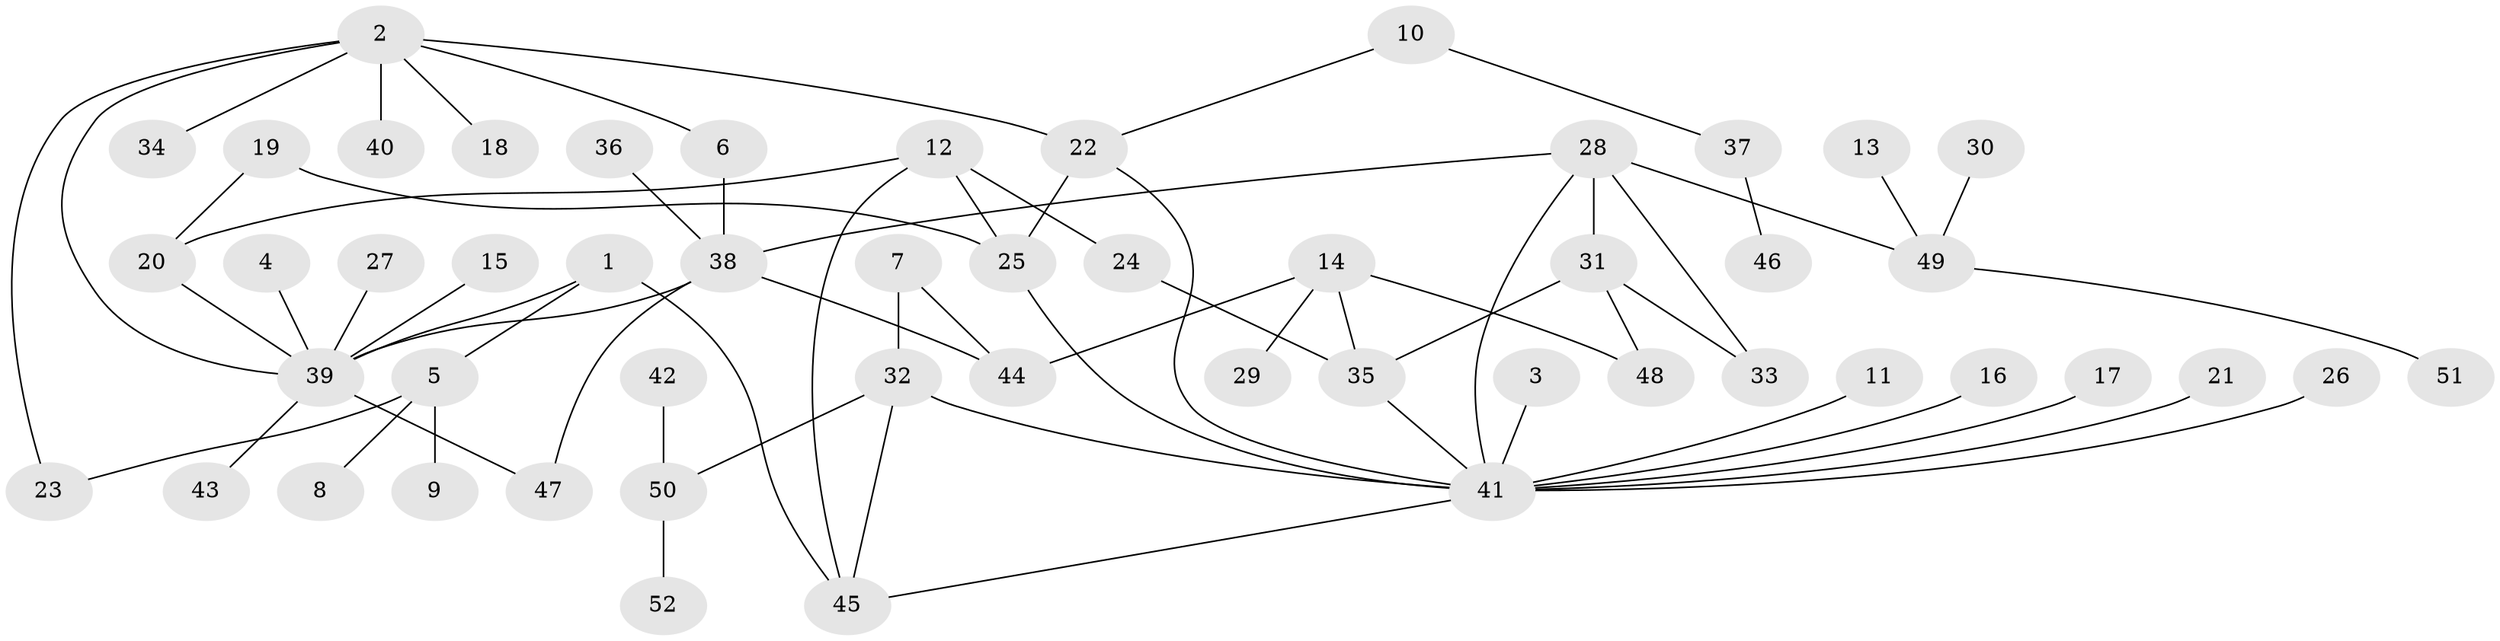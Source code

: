 // original degree distribution, {3: 0.1346153846153846, 6: 0.04807692307692308, 5: 0.07692307692307693, 7: 0.019230769230769232, 2: 0.2692307692307692, 4: 0.028846153846153848, 1: 0.4230769230769231}
// Generated by graph-tools (version 1.1) at 2025/25/03/09/25 03:25:36]
// undirected, 52 vertices, 67 edges
graph export_dot {
graph [start="1"]
  node [color=gray90,style=filled];
  1;
  2;
  3;
  4;
  5;
  6;
  7;
  8;
  9;
  10;
  11;
  12;
  13;
  14;
  15;
  16;
  17;
  18;
  19;
  20;
  21;
  22;
  23;
  24;
  25;
  26;
  27;
  28;
  29;
  30;
  31;
  32;
  33;
  34;
  35;
  36;
  37;
  38;
  39;
  40;
  41;
  42;
  43;
  44;
  45;
  46;
  47;
  48;
  49;
  50;
  51;
  52;
  1 -- 5 [weight=1.0];
  1 -- 39 [weight=1.0];
  1 -- 45 [weight=1.0];
  2 -- 6 [weight=1.0];
  2 -- 18 [weight=1.0];
  2 -- 22 [weight=1.0];
  2 -- 23 [weight=1.0];
  2 -- 34 [weight=1.0];
  2 -- 39 [weight=1.0];
  2 -- 40 [weight=1.0];
  3 -- 41 [weight=1.0];
  4 -- 39 [weight=1.0];
  5 -- 8 [weight=1.0];
  5 -- 9 [weight=1.0];
  5 -- 23 [weight=1.0];
  6 -- 38 [weight=1.0];
  7 -- 32 [weight=1.0];
  7 -- 44 [weight=1.0];
  10 -- 22 [weight=1.0];
  10 -- 37 [weight=1.0];
  11 -- 41 [weight=1.0];
  12 -- 20 [weight=1.0];
  12 -- 24 [weight=1.0];
  12 -- 25 [weight=1.0];
  12 -- 45 [weight=1.0];
  13 -- 49 [weight=1.0];
  14 -- 29 [weight=1.0];
  14 -- 35 [weight=1.0];
  14 -- 44 [weight=1.0];
  14 -- 48 [weight=1.0];
  15 -- 39 [weight=1.0];
  16 -- 41 [weight=1.0];
  17 -- 41 [weight=1.0];
  19 -- 20 [weight=1.0];
  19 -- 25 [weight=1.0];
  20 -- 39 [weight=1.0];
  21 -- 41 [weight=1.0];
  22 -- 25 [weight=1.0];
  22 -- 41 [weight=1.0];
  24 -- 35 [weight=1.0];
  25 -- 41 [weight=1.0];
  26 -- 41 [weight=1.0];
  27 -- 39 [weight=1.0];
  28 -- 31 [weight=1.0];
  28 -- 33 [weight=1.0];
  28 -- 38 [weight=1.0];
  28 -- 41 [weight=1.0];
  28 -- 49 [weight=1.0];
  30 -- 49 [weight=1.0];
  31 -- 33 [weight=1.0];
  31 -- 35 [weight=1.0];
  31 -- 48 [weight=1.0];
  32 -- 41 [weight=1.0];
  32 -- 45 [weight=1.0];
  32 -- 50 [weight=1.0];
  35 -- 41 [weight=1.0];
  36 -- 38 [weight=1.0];
  37 -- 46 [weight=1.0];
  38 -- 39 [weight=1.0];
  38 -- 44 [weight=1.0];
  38 -- 47 [weight=1.0];
  39 -- 43 [weight=1.0];
  39 -- 47 [weight=1.0];
  41 -- 45 [weight=1.0];
  42 -- 50 [weight=1.0];
  49 -- 51 [weight=1.0];
  50 -- 52 [weight=1.0];
}
